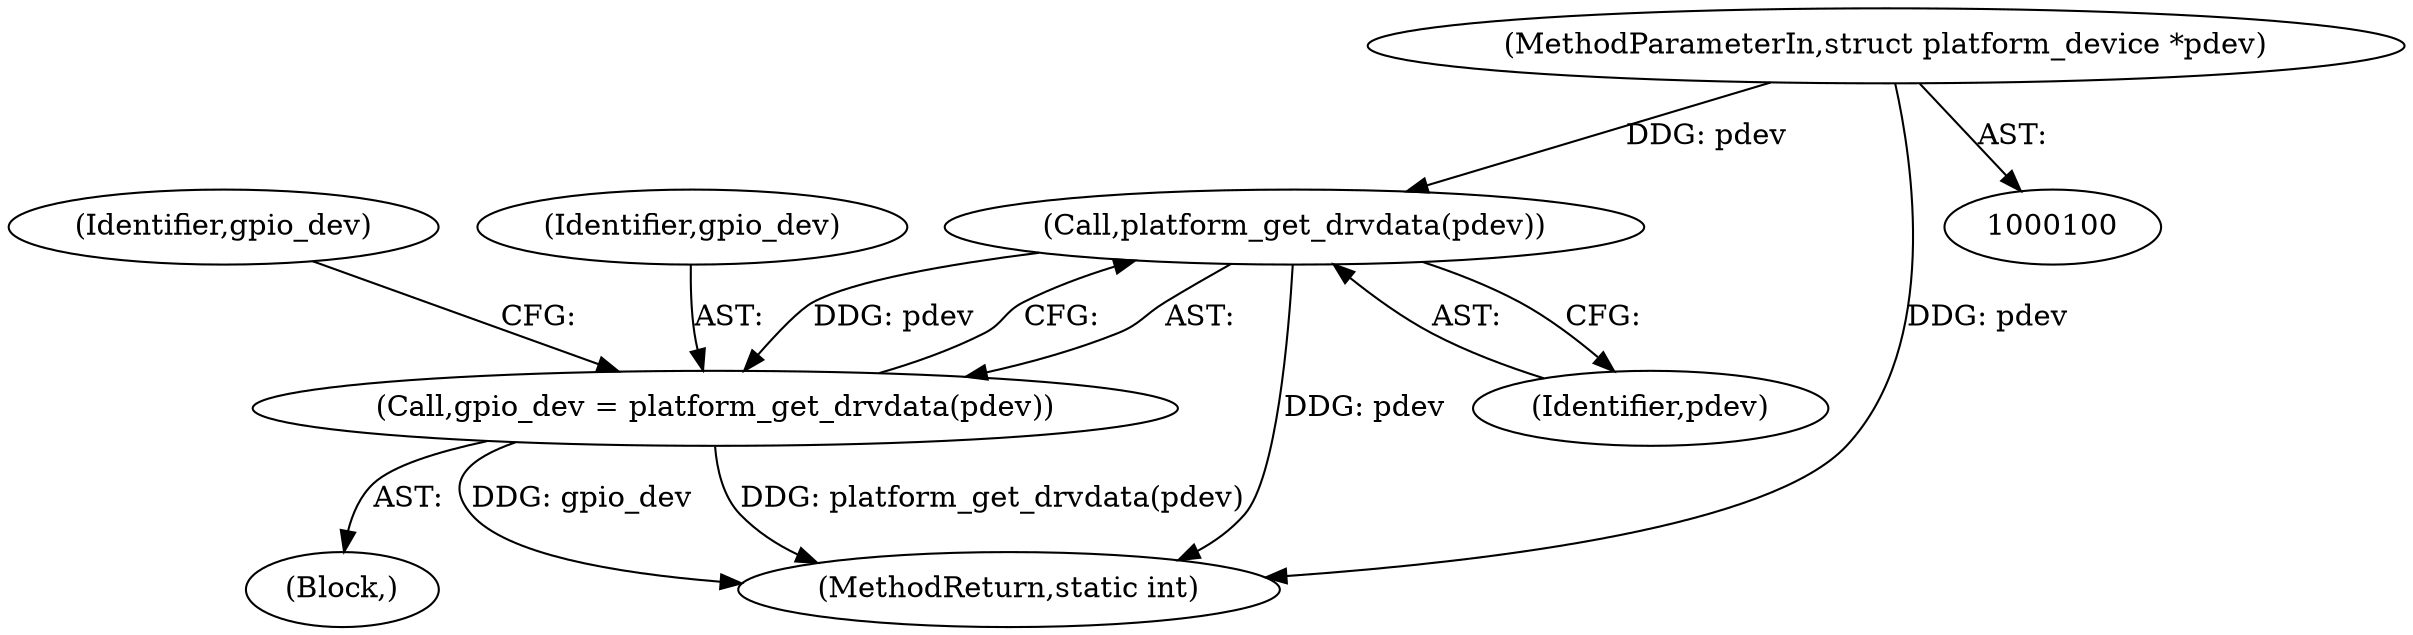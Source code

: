 digraph "0_linux_8dca4a41f1ad65043a78c2338d9725f859c8d2c3@pointer" {
"1000101" [label="(MethodParameterIn,struct platform_device *pdev)"];
"1000106" [label="(Call,platform_get_drvdata(pdev))"];
"1000104" [label="(Call,gpio_dev = platform_get_drvdata(pdev))"];
"1000111" [label="(Identifier,gpio_dev)"];
"1000104" [label="(Call,gpio_dev = platform_get_drvdata(pdev))"];
"1000106" [label="(Call,platform_get_drvdata(pdev))"];
"1000102" [label="(Block,)"];
"1000105" [label="(Identifier,gpio_dev)"];
"1000115" [label="(MethodReturn,static int)"];
"1000107" [label="(Identifier,pdev)"];
"1000101" [label="(MethodParameterIn,struct platform_device *pdev)"];
"1000101" -> "1000100"  [label="AST: "];
"1000101" -> "1000115"  [label="DDG: pdev"];
"1000101" -> "1000106"  [label="DDG: pdev"];
"1000106" -> "1000104"  [label="AST: "];
"1000106" -> "1000107"  [label="CFG: "];
"1000107" -> "1000106"  [label="AST: "];
"1000104" -> "1000106"  [label="CFG: "];
"1000106" -> "1000115"  [label="DDG: pdev"];
"1000106" -> "1000104"  [label="DDG: pdev"];
"1000104" -> "1000102"  [label="AST: "];
"1000105" -> "1000104"  [label="AST: "];
"1000111" -> "1000104"  [label="CFG: "];
"1000104" -> "1000115"  [label="DDG: gpio_dev"];
"1000104" -> "1000115"  [label="DDG: platform_get_drvdata(pdev)"];
}
